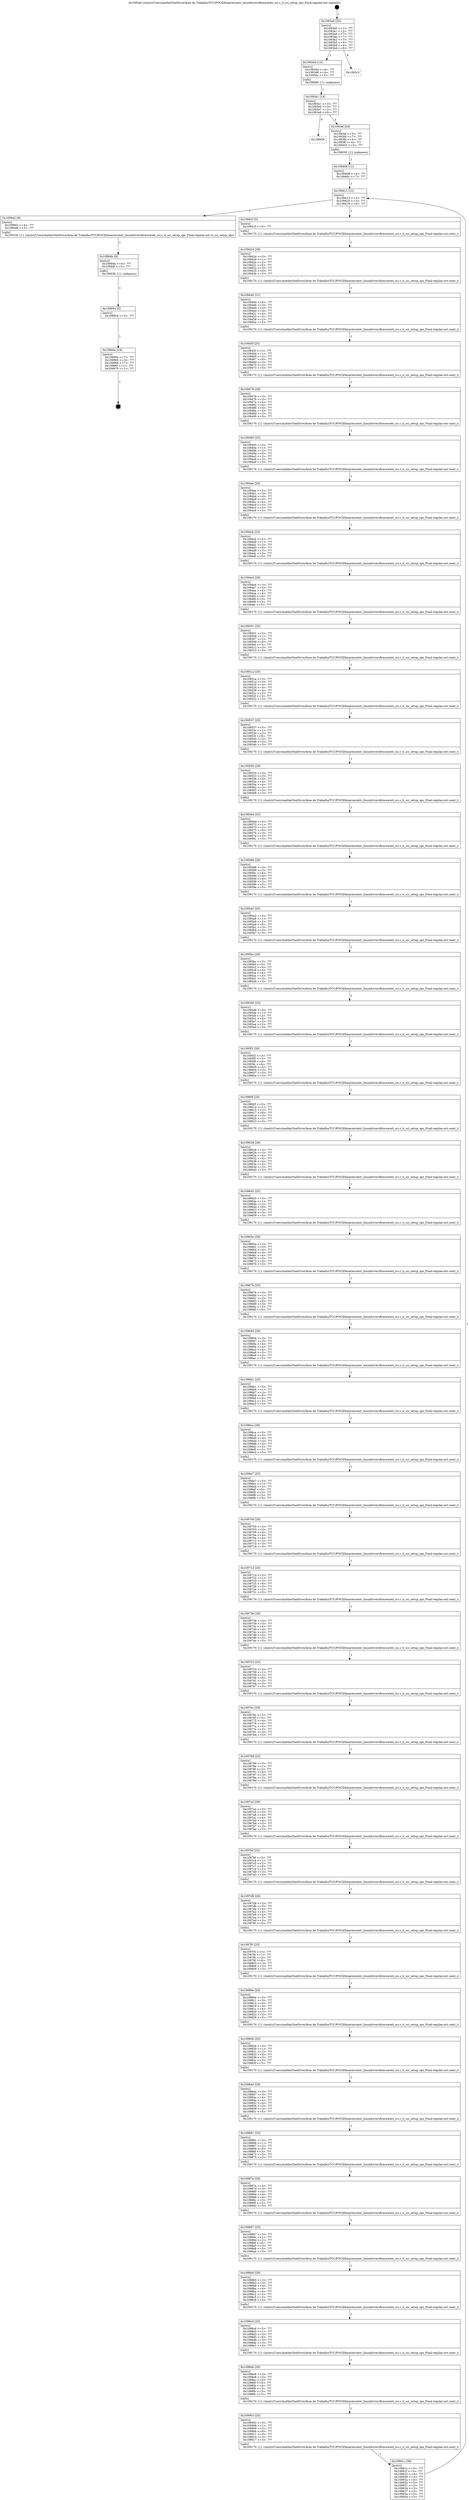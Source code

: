 digraph "0x1093a0" {
  label = "0x1093a0 (/mnt/c/Users/mathe/OneDrive/Área de Trabalho/TCC/POCII/binaries/extr_linuxdriversfirmwareti_sci.c_ti_sci_setup_ops_Final-regular.out::main(0))"
  labelloc = "t"
  node[shape=record]

  Entry [label="",width=0.3,height=0.3,shape=circle,fillcolor=black,style=filled]
  "0x1093a0" [label="{
     0x1093a0 [35]\l
     | [instrs]\l
     &nbsp;&nbsp;0x1093a0 \<+1\>: ???\l
     &nbsp;&nbsp;0x1093a1 \<+3\>: ???\l
     &nbsp;&nbsp;0x1093a4 \<+7\>: ???\l
     &nbsp;&nbsp;0x1093ab \<+7\>: ???\l
     &nbsp;&nbsp;0x1093b2 \<+3\>: ???\l
     &nbsp;&nbsp;0x1093b5 \<+4\>: ???\l
     &nbsp;&nbsp;0x1093b9 \<+4\>: ???\l
     &nbsp;&nbsp;0x1093bd \<+6\>: ???\l
  }"]
  "0x1093d4" [label="{
     0x1093d4 [13]\l
     | [instrs]\l
     &nbsp;&nbsp;0x1093d4 \<+4\>: ???\l
     &nbsp;&nbsp;0x1093d8 \<+4\>: ???\l
     &nbsp;&nbsp;0x1093dc \<+5\>: ???\l
     | [calls]\l
     &nbsp;&nbsp;0x109060 \{1\} (unknown)\l
  }"]
  "0x1093c3" [label="{
     0x1093c3\l
  }", style=dashed]
  "0x1093e1" [label="{
     0x1093e1 [14]\l
     | [instrs]\l
     &nbsp;&nbsp;0x1093e1 \<+3\>: ???\l
     &nbsp;&nbsp;0x1093e4 \<+3\>: ???\l
     &nbsp;&nbsp;0x1093e7 \<+2\>: ???\l
     &nbsp;&nbsp;0x1093e9 \<+6\>: ???\l
  }"]
  "0x109959" [label="{
     0x109959\l
  }", style=dashed]
  "0x1093ef" [label="{
     0x1093ef [25]\l
     | [instrs]\l
     &nbsp;&nbsp;0x1093ef \<+5\>: ???\l
     &nbsp;&nbsp;0x1093f4 \<+7\>: ???\l
     &nbsp;&nbsp;0x1093fb \<+4\>: ???\l
     &nbsp;&nbsp;0x1093ff \<+4\>: ???\l
     &nbsp;&nbsp;0x109403 \<+5\>: ???\l
     | [calls]\l
     &nbsp;&nbsp;0x109050 \{1\} (unknown)\l
  }"]
  Exit [label="",width=0.3,height=0.3,shape=circle,fillcolor=black,style=filled,peripheries=2]
  "0x109413" [label="{
     0x109413 [12]\l
     | [instrs]\l
     &nbsp;&nbsp;0x109413 \<+3\>: ???\l
     &nbsp;&nbsp;0x109416 \<+3\>: ???\l
     &nbsp;&nbsp;0x109419 \<+6\>: ???\l
  }"]
  "0x109942" [label="{
     0x109942 [9]\l
     | [instrs]\l
     &nbsp;&nbsp;0x109942 \<+4\>: ???\l
     &nbsp;&nbsp;0x109946 \<+5\>: ???\l
     | [calls]\l
     &nbsp;&nbsp;0x109230 \{1\} (/mnt/c/Users/mathe/OneDrive/Área de Trabalho/TCC/POCII/binaries/extr_linuxdriversfirmwareti_sci.c_ti_sci_setup_ops_Final-regular.out::ti_sci_setup_ops)\l
  }"]
  "0x10941f" [label="{
     0x10941f [5]\l
     | [instrs]\l
     &nbsp;&nbsp;0x10941f \<+5\>: ???\l
     | [calls]\l
     &nbsp;&nbsp;0x109170 \{1\} (/mnt/c/Users/mathe/OneDrive/Área de Trabalho/TCC/POCII/binaries/extr_linuxdriversfirmwareti_sci.c_ti_sci_setup_ops_Final-regular.out::next_i)\l
  }"]
  "0x109424" [label="{
     0x109424 [28]\l
     | [instrs]\l
     &nbsp;&nbsp;0x109424 \<+5\>: ???\l
     &nbsp;&nbsp;0x109429 \<+1\>: ???\l
     &nbsp;&nbsp;0x10942a \<+2\>: ???\l
     &nbsp;&nbsp;0x10942c \<+6\>: ???\l
     &nbsp;&nbsp;0x109432 \<+3\>: ???\l
     &nbsp;&nbsp;0x109435 \<+6\>: ???\l
     &nbsp;&nbsp;0x10943b \<+5\>: ???\l
     | [calls]\l
     &nbsp;&nbsp;0x109170 \{1\} (/mnt/c/Users/mathe/OneDrive/Área de Trabalho/TCC/POCII/binaries/extr_linuxdriversfirmwareti_sci.c_ti_sci_setup_ops_Final-regular.out::next_i)\l
  }"]
  "0x109440" [label="{
     0x109440 [31]\l
     | [instrs]\l
     &nbsp;&nbsp;0x109440 \<+6\>: ???\l
     &nbsp;&nbsp;0x109446 \<+3\>: ???\l
     &nbsp;&nbsp;0x109449 \<+4\>: ???\l
     &nbsp;&nbsp;0x10944d \<+4\>: ???\l
     &nbsp;&nbsp;0x109451 \<+4\>: ???\l
     &nbsp;&nbsp;0x109455 \<+3\>: ???\l
     &nbsp;&nbsp;0x109458 \<+2\>: ???\l
     &nbsp;&nbsp;0x10945a \<+5\>: ???\l
     | [calls]\l
     &nbsp;&nbsp;0x109170 \{1\} (/mnt/c/Users/mathe/OneDrive/Área de Trabalho/TCC/POCII/binaries/extr_linuxdriversfirmwareti_sci.c_ti_sci_setup_ops_Final-regular.out::next_i)\l
  }"]
  "0x10945f" [label="{
     0x10945f [25]\l
     | [instrs]\l
     &nbsp;&nbsp;0x10945f \<+5\>: ???\l
     &nbsp;&nbsp;0x109464 \<+1\>: ???\l
     &nbsp;&nbsp;0x109465 \<+2\>: ???\l
     &nbsp;&nbsp;0x109467 \<+6\>: ???\l
     &nbsp;&nbsp;0x10946d \<+3\>: ???\l
     &nbsp;&nbsp;0x109470 \<+3\>: ???\l
     &nbsp;&nbsp;0x109473 \<+5\>: ???\l
     | [calls]\l
     &nbsp;&nbsp;0x109170 \{1\} (/mnt/c/Users/mathe/OneDrive/Área de Trabalho/TCC/POCII/binaries/extr_linuxdriversfirmwareti_sci.c_ti_sci_setup_ops_Final-regular.out::next_i)\l
  }"]
  "0x109478" [label="{
     0x109478 [29]\l
     | [instrs]\l
     &nbsp;&nbsp;0x109478 \<+3\>: ???\l
     &nbsp;&nbsp;0x10947b \<+3\>: ???\l
     &nbsp;&nbsp;0x10947e \<+4\>: ???\l
     &nbsp;&nbsp;0x109482 \<+4\>: ???\l
     &nbsp;&nbsp;0x109486 \<+4\>: ???\l
     &nbsp;&nbsp;0x10948a \<+3\>: ???\l
     &nbsp;&nbsp;0x10948d \<+3\>: ???\l
     &nbsp;&nbsp;0x109490 \<+5\>: ???\l
     | [calls]\l
     &nbsp;&nbsp;0x109170 \{1\} (/mnt/c/Users/mathe/OneDrive/Área de Trabalho/TCC/POCII/binaries/extr_linuxdriversfirmwareti_sci.c_ti_sci_setup_ops_Final-regular.out::next_i)\l
  }"]
  "0x109495" [label="{
     0x109495 [25]\l
     | [instrs]\l
     &nbsp;&nbsp;0x109495 \<+5\>: ???\l
     &nbsp;&nbsp;0x10949a \<+1\>: ???\l
     &nbsp;&nbsp;0x10949b \<+2\>: ???\l
     &nbsp;&nbsp;0x10949d \<+6\>: ???\l
     &nbsp;&nbsp;0x1094a3 \<+3\>: ???\l
     &nbsp;&nbsp;0x1094a6 \<+3\>: ???\l
     &nbsp;&nbsp;0x1094a9 \<+5\>: ???\l
     | [calls]\l
     &nbsp;&nbsp;0x109170 \{1\} (/mnt/c/Users/mathe/OneDrive/Área de Trabalho/TCC/POCII/binaries/extr_linuxdriversfirmwareti_sci.c_ti_sci_setup_ops_Final-regular.out::next_i)\l
  }"]
  "0x1094ae" [label="{
     0x1094ae [29]\l
     | [instrs]\l
     &nbsp;&nbsp;0x1094ae \<+3\>: ???\l
     &nbsp;&nbsp;0x1094b1 \<+3\>: ???\l
     &nbsp;&nbsp;0x1094b4 \<+4\>: ???\l
     &nbsp;&nbsp;0x1094b8 \<+4\>: ???\l
     &nbsp;&nbsp;0x1094bc \<+4\>: ???\l
     &nbsp;&nbsp;0x1094c0 \<+3\>: ???\l
     &nbsp;&nbsp;0x1094c3 \<+3\>: ???\l
     &nbsp;&nbsp;0x1094c6 \<+5\>: ???\l
     | [calls]\l
     &nbsp;&nbsp;0x109170 \{1\} (/mnt/c/Users/mathe/OneDrive/Área de Trabalho/TCC/POCII/binaries/extr_linuxdriversfirmwareti_sci.c_ti_sci_setup_ops_Final-regular.out::next_i)\l
  }"]
  "0x1094cb" [label="{
     0x1094cb [25]\l
     | [instrs]\l
     &nbsp;&nbsp;0x1094cb \<+5\>: ???\l
     &nbsp;&nbsp;0x1094d0 \<+1\>: ???\l
     &nbsp;&nbsp;0x1094d1 \<+2\>: ???\l
     &nbsp;&nbsp;0x1094d3 \<+6\>: ???\l
     &nbsp;&nbsp;0x1094d9 \<+3\>: ???\l
     &nbsp;&nbsp;0x1094dc \<+3\>: ???\l
     &nbsp;&nbsp;0x1094df \<+5\>: ???\l
     | [calls]\l
     &nbsp;&nbsp;0x109170 \{1\} (/mnt/c/Users/mathe/OneDrive/Área de Trabalho/TCC/POCII/binaries/extr_linuxdriversfirmwareti_sci.c_ti_sci_setup_ops_Final-regular.out::next_i)\l
  }"]
  "0x1094e4" [label="{
     0x1094e4 [29]\l
     | [instrs]\l
     &nbsp;&nbsp;0x1094e4 \<+3\>: ???\l
     &nbsp;&nbsp;0x1094e7 \<+3\>: ???\l
     &nbsp;&nbsp;0x1094ea \<+4\>: ???\l
     &nbsp;&nbsp;0x1094ee \<+4\>: ???\l
     &nbsp;&nbsp;0x1094f2 \<+4\>: ???\l
     &nbsp;&nbsp;0x1094f6 \<+3\>: ???\l
     &nbsp;&nbsp;0x1094f9 \<+3\>: ???\l
     &nbsp;&nbsp;0x1094fc \<+5\>: ???\l
     | [calls]\l
     &nbsp;&nbsp;0x109170 \{1\} (/mnt/c/Users/mathe/OneDrive/Área de Trabalho/TCC/POCII/binaries/extr_linuxdriversfirmwareti_sci.c_ti_sci_setup_ops_Final-regular.out::next_i)\l
  }"]
  "0x109501" [label="{
     0x109501 [25]\l
     | [instrs]\l
     &nbsp;&nbsp;0x109501 \<+5\>: ???\l
     &nbsp;&nbsp;0x109506 \<+1\>: ???\l
     &nbsp;&nbsp;0x109507 \<+2\>: ???\l
     &nbsp;&nbsp;0x109509 \<+6\>: ???\l
     &nbsp;&nbsp;0x10950f \<+3\>: ???\l
     &nbsp;&nbsp;0x109512 \<+3\>: ???\l
     &nbsp;&nbsp;0x109515 \<+5\>: ???\l
     | [calls]\l
     &nbsp;&nbsp;0x109170 \{1\} (/mnt/c/Users/mathe/OneDrive/Área de Trabalho/TCC/POCII/binaries/extr_linuxdriversfirmwareti_sci.c_ti_sci_setup_ops_Final-regular.out::next_i)\l
  }"]
  "0x10951a" [label="{
     0x10951a [29]\l
     | [instrs]\l
     &nbsp;&nbsp;0x10951a \<+3\>: ???\l
     &nbsp;&nbsp;0x10951d \<+3\>: ???\l
     &nbsp;&nbsp;0x109520 \<+4\>: ???\l
     &nbsp;&nbsp;0x109524 \<+4\>: ???\l
     &nbsp;&nbsp;0x109528 \<+4\>: ???\l
     &nbsp;&nbsp;0x10952c \<+3\>: ???\l
     &nbsp;&nbsp;0x10952f \<+3\>: ???\l
     &nbsp;&nbsp;0x109532 \<+5\>: ???\l
     | [calls]\l
     &nbsp;&nbsp;0x109170 \{1\} (/mnt/c/Users/mathe/OneDrive/Área de Trabalho/TCC/POCII/binaries/extr_linuxdriversfirmwareti_sci.c_ti_sci_setup_ops_Final-regular.out::next_i)\l
  }"]
  "0x109537" [label="{
     0x109537 [25]\l
     | [instrs]\l
     &nbsp;&nbsp;0x109537 \<+5\>: ???\l
     &nbsp;&nbsp;0x10953c \<+1\>: ???\l
     &nbsp;&nbsp;0x10953d \<+2\>: ???\l
     &nbsp;&nbsp;0x10953f \<+6\>: ???\l
     &nbsp;&nbsp;0x109545 \<+3\>: ???\l
     &nbsp;&nbsp;0x109548 \<+3\>: ???\l
     &nbsp;&nbsp;0x10954b \<+5\>: ???\l
     | [calls]\l
     &nbsp;&nbsp;0x109170 \{1\} (/mnt/c/Users/mathe/OneDrive/Área de Trabalho/TCC/POCII/binaries/extr_linuxdriversfirmwareti_sci.c_ti_sci_setup_ops_Final-regular.out::next_i)\l
  }"]
  "0x109550" [label="{
     0x109550 [29]\l
     | [instrs]\l
     &nbsp;&nbsp;0x109550 \<+3\>: ???\l
     &nbsp;&nbsp;0x109553 \<+3\>: ???\l
     &nbsp;&nbsp;0x109556 \<+4\>: ???\l
     &nbsp;&nbsp;0x10955a \<+4\>: ???\l
     &nbsp;&nbsp;0x10955e \<+4\>: ???\l
     &nbsp;&nbsp;0x109562 \<+3\>: ???\l
     &nbsp;&nbsp;0x109565 \<+3\>: ???\l
     &nbsp;&nbsp;0x109568 \<+5\>: ???\l
     | [calls]\l
     &nbsp;&nbsp;0x109170 \{1\} (/mnt/c/Users/mathe/OneDrive/Área de Trabalho/TCC/POCII/binaries/extr_linuxdriversfirmwareti_sci.c_ti_sci_setup_ops_Final-regular.out::next_i)\l
  }"]
  "0x10956d" [label="{
     0x10956d [25]\l
     | [instrs]\l
     &nbsp;&nbsp;0x10956d \<+5\>: ???\l
     &nbsp;&nbsp;0x109572 \<+1\>: ???\l
     &nbsp;&nbsp;0x109573 \<+2\>: ???\l
     &nbsp;&nbsp;0x109575 \<+6\>: ???\l
     &nbsp;&nbsp;0x10957b \<+3\>: ???\l
     &nbsp;&nbsp;0x10957e \<+3\>: ???\l
     &nbsp;&nbsp;0x109581 \<+5\>: ???\l
     | [calls]\l
     &nbsp;&nbsp;0x109170 \{1\} (/mnt/c/Users/mathe/OneDrive/Área de Trabalho/TCC/POCII/binaries/extr_linuxdriversfirmwareti_sci.c_ti_sci_setup_ops_Final-regular.out::next_i)\l
  }"]
  "0x109586" [label="{
     0x109586 [29]\l
     | [instrs]\l
     &nbsp;&nbsp;0x109586 \<+3\>: ???\l
     &nbsp;&nbsp;0x109589 \<+3\>: ???\l
     &nbsp;&nbsp;0x10958c \<+4\>: ???\l
     &nbsp;&nbsp;0x109590 \<+4\>: ???\l
     &nbsp;&nbsp;0x109594 \<+4\>: ???\l
     &nbsp;&nbsp;0x109598 \<+3\>: ???\l
     &nbsp;&nbsp;0x10959b \<+3\>: ???\l
     &nbsp;&nbsp;0x10959e \<+5\>: ???\l
     | [calls]\l
     &nbsp;&nbsp;0x109170 \{1\} (/mnt/c/Users/mathe/OneDrive/Área de Trabalho/TCC/POCII/binaries/extr_linuxdriversfirmwareti_sci.c_ti_sci_setup_ops_Final-regular.out::next_i)\l
  }"]
  "0x1095a3" [label="{
     0x1095a3 [25]\l
     | [instrs]\l
     &nbsp;&nbsp;0x1095a3 \<+5\>: ???\l
     &nbsp;&nbsp;0x1095a8 \<+1\>: ???\l
     &nbsp;&nbsp;0x1095a9 \<+2\>: ???\l
     &nbsp;&nbsp;0x1095ab \<+6\>: ???\l
     &nbsp;&nbsp;0x1095b1 \<+3\>: ???\l
     &nbsp;&nbsp;0x1095b4 \<+3\>: ???\l
     &nbsp;&nbsp;0x1095b7 \<+5\>: ???\l
     | [calls]\l
     &nbsp;&nbsp;0x109170 \{1\} (/mnt/c/Users/mathe/OneDrive/Área de Trabalho/TCC/POCII/binaries/extr_linuxdriversfirmwareti_sci.c_ti_sci_setup_ops_Final-regular.out::next_i)\l
  }"]
  "0x1095bc" [label="{
     0x1095bc [29]\l
     | [instrs]\l
     &nbsp;&nbsp;0x1095bc \<+3\>: ???\l
     &nbsp;&nbsp;0x1095bf \<+3\>: ???\l
     &nbsp;&nbsp;0x1095c2 \<+4\>: ???\l
     &nbsp;&nbsp;0x1095c6 \<+4\>: ???\l
     &nbsp;&nbsp;0x1095ca \<+4\>: ???\l
     &nbsp;&nbsp;0x1095ce \<+3\>: ???\l
     &nbsp;&nbsp;0x1095d1 \<+3\>: ???\l
     &nbsp;&nbsp;0x1095d4 \<+5\>: ???\l
     | [calls]\l
     &nbsp;&nbsp;0x109170 \{1\} (/mnt/c/Users/mathe/OneDrive/Área de Trabalho/TCC/POCII/binaries/extr_linuxdriversfirmwareti_sci.c_ti_sci_setup_ops_Final-regular.out::next_i)\l
  }"]
  "0x1095d9" [label="{
     0x1095d9 [25]\l
     | [instrs]\l
     &nbsp;&nbsp;0x1095d9 \<+5\>: ???\l
     &nbsp;&nbsp;0x1095de \<+1\>: ???\l
     &nbsp;&nbsp;0x1095df \<+2\>: ???\l
     &nbsp;&nbsp;0x1095e1 \<+6\>: ???\l
     &nbsp;&nbsp;0x1095e7 \<+3\>: ???\l
     &nbsp;&nbsp;0x1095ea \<+3\>: ???\l
     &nbsp;&nbsp;0x1095ed \<+5\>: ???\l
     | [calls]\l
     &nbsp;&nbsp;0x109170 \{1\} (/mnt/c/Users/mathe/OneDrive/Área de Trabalho/TCC/POCII/binaries/extr_linuxdriversfirmwareti_sci.c_ti_sci_setup_ops_Final-regular.out::next_i)\l
  }"]
  "0x1095f2" [label="{
     0x1095f2 [29]\l
     | [instrs]\l
     &nbsp;&nbsp;0x1095f2 \<+3\>: ???\l
     &nbsp;&nbsp;0x1095f5 \<+3\>: ???\l
     &nbsp;&nbsp;0x1095f8 \<+4\>: ???\l
     &nbsp;&nbsp;0x1095fc \<+4\>: ???\l
     &nbsp;&nbsp;0x109600 \<+4\>: ???\l
     &nbsp;&nbsp;0x109604 \<+3\>: ???\l
     &nbsp;&nbsp;0x109607 \<+3\>: ???\l
     &nbsp;&nbsp;0x10960a \<+5\>: ???\l
     | [calls]\l
     &nbsp;&nbsp;0x109170 \{1\} (/mnt/c/Users/mathe/OneDrive/Área de Trabalho/TCC/POCII/binaries/extr_linuxdriversfirmwareti_sci.c_ti_sci_setup_ops_Final-regular.out::next_i)\l
  }"]
  "0x10960f" [label="{
     0x10960f [25]\l
     | [instrs]\l
     &nbsp;&nbsp;0x10960f \<+5\>: ???\l
     &nbsp;&nbsp;0x109614 \<+1\>: ???\l
     &nbsp;&nbsp;0x109615 \<+2\>: ???\l
     &nbsp;&nbsp;0x109617 \<+6\>: ???\l
     &nbsp;&nbsp;0x10961d \<+3\>: ???\l
     &nbsp;&nbsp;0x109620 \<+3\>: ???\l
     &nbsp;&nbsp;0x109623 \<+5\>: ???\l
     | [calls]\l
     &nbsp;&nbsp;0x109170 \{1\} (/mnt/c/Users/mathe/OneDrive/Área de Trabalho/TCC/POCII/binaries/extr_linuxdriversfirmwareti_sci.c_ti_sci_setup_ops_Final-regular.out::next_i)\l
  }"]
  "0x109628" [label="{
     0x109628 [29]\l
     | [instrs]\l
     &nbsp;&nbsp;0x109628 \<+3\>: ???\l
     &nbsp;&nbsp;0x10962b \<+3\>: ???\l
     &nbsp;&nbsp;0x10962e \<+4\>: ???\l
     &nbsp;&nbsp;0x109632 \<+4\>: ???\l
     &nbsp;&nbsp;0x109636 \<+4\>: ???\l
     &nbsp;&nbsp;0x10963a \<+3\>: ???\l
     &nbsp;&nbsp;0x10963d \<+3\>: ???\l
     &nbsp;&nbsp;0x109640 \<+5\>: ???\l
     | [calls]\l
     &nbsp;&nbsp;0x109170 \{1\} (/mnt/c/Users/mathe/OneDrive/Área de Trabalho/TCC/POCII/binaries/extr_linuxdriversfirmwareti_sci.c_ti_sci_setup_ops_Final-regular.out::next_i)\l
  }"]
  "0x109645" [label="{
     0x109645 [25]\l
     | [instrs]\l
     &nbsp;&nbsp;0x109645 \<+5\>: ???\l
     &nbsp;&nbsp;0x10964a \<+1\>: ???\l
     &nbsp;&nbsp;0x10964b \<+2\>: ???\l
     &nbsp;&nbsp;0x10964d \<+6\>: ???\l
     &nbsp;&nbsp;0x109653 \<+3\>: ???\l
     &nbsp;&nbsp;0x109656 \<+3\>: ???\l
     &nbsp;&nbsp;0x109659 \<+5\>: ???\l
     | [calls]\l
     &nbsp;&nbsp;0x109170 \{1\} (/mnt/c/Users/mathe/OneDrive/Área de Trabalho/TCC/POCII/binaries/extr_linuxdriversfirmwareti_sci.c_ti_sci_setup_ops_Final-regular.out::next_i)\l
  }"]
  "0x10965e" [label="{
     0x10965e [29]\l
     | [instrs]\l
     &nbsp;&nbsp;0x10965e \<+3\>: ???\l
     &nbsp;&nbsp;0x109661 \<+3\>: ???\l
     &nbsp;&nbsp;0x109664 \<+4\>: ???\l
     &nbsp;&nbsp;0x109668 \<+4\>: ???\l
     &nbsp;&nbsp;0x10966c \<+4\>: ???\l
     &nbsp;&nbsp;0x109670 \<+3\>: ???\l
     &nbsp;&nbsp;0x109673 \<+3\>: ???\l
     &nbsp;&nbsp;0x109676 \<+5\>: ???\l
     | [calls]\l
     &nbsp;&nbsp;0x109170 \{1\} (/mnt/c/Users/mathe/OneDrive/Área de Trabalho/TCC/POCII/binaries/extr_linuxdriversfirmwareti_sci.c_ti_sci_setup_ops_Final-regular.out::next_i)\l
  }"]
  "0x10967b" [label="{
     0x10967b [25]\l
     | [instrs]\l
     &nbsp;&nbsp;0x10967b \<+5\>: ???\l
     &nbsp;&nbsp;0x109680 \<+1\>: ???\l
     &nbsp;&nbsp;0x109681 \<+2\>: ???\l
     &nbsp;&nbsp;0x109683 \<+6\>: ???\l
     &nbsp;&nbsp;0x109689 \<+3\>: ???\l
     &nbsp;&nbsp;0x10968c \<+3\>: ???\l
     &nbsp;&nbsp;0x10968f \<+5\>: ???\l
     | [calls]\l
     &nbsp;&nbsp;0x109170 \{1\} (/mnt/c/Users/mathe/OneDrive/Área de Trabalho/TCC/POCII/binaries/extr_linuxdriversfirmwareti_sci.c_ti_sci_setup_ops_Final-regular.out::next_i)\l
  }"]
  "0x109694" [label="{
     0x109694 [29]\l
     | [instrs]\l
     &nbsp;&nbsp;0x109694 \<+3\>: ???\l
     &nbsp;&nbsp;0x109697 \<+3\>: ???\l
     &nbsp;&nbsp;0x10969a \<+4\>: ???\l
     &nbsp;&nbsp;0x10969e \<+4\>: ???\l
     &nbsp;&nbsp;0x1096a2 \<+4\>: ???\l
     &nbsp;&nbsp;0x1096a6 \<+3\>: ???\l
     &nbsp;&nbsp;0x1096a9 \<+3\>: ???\l
     &nbsp;&nbsp;0x1096ac \<+5\>: ???\l
     | [calls]\l
     &nbsp;&nbsp;0x109170 \{1\} (/mnt/c/Users/mathe/OneDrive/Área de Trabalho/TCC/POCII/binaries/extr_linuxdriversfirmwareti_sci.c_ti_sci_setup_ops_Final-regular.out::next_i)\l
  }"]
  "0x1096b1" [label="{
     0x1096b1 [25]\l
     | [instrs]\l
     &nbsp;&nbsp;0x1096b1 \<+5\>: ???\l
     &nbsp;&nbsp;0x1096b6 \<+1\>: ???\l
     &nbsp;&nbsp;0x1096b7 \<+2\>: ???\l
     &nbsp;&nbsp;0x1096b9 \<+6\>: ???\l
     &nbsp;&nbsp;0x1096bf \<+3\>: ???\l
     &nbsp;&nbsp;0x1096c2 \<+3\>: ???\l
     &nbsp;&nbsp;0x1096c5 \<+5\>: ???\l
     | [calls]\l
     &nbsp;&nbsp;0x109170 \{1\} (/mnt/c/Users/mathe/OneDrive/Área de Trabalho/TCC/POCII/binaries/extr_linuxdriversfirmwareti_sci.c_ti_sci_setup_ops_Final-regular.out::next_i)\l
  }"]
  "0x1096ca" [label="{
     0x1096ca [29]\l
     | [instrs]\l
     &nbsp;&nbsp;0x1096ca \<+3\>: ???\l
     &nbsp;&nbsp;0x1096cd \<+3\>: ???\l
     &nbsp;&nbsp;0x1096d0 \<+4\>: ???\l
     &nbsp;&nbsp;0x1096d4 \<+4\>: ???\l
     &nbsp;&nbsp;0x1096d8 \<+4\>: ???\l
     &nbsp;&nbsp;0x1096dc \<+3\>: ???\l
     &nbsp;&nbsp;0x1096df \<+3\>: ???\l
     &nbsp;&nbsp;0x1096e2 \<+5\>: ???\l
     | [calls]\l
     &nbsp;&nbsp;0x109170 \{1\} (/mnt/c/Users/mathe/OneDrive/Área de Trabalho/TCC/POCII/binaries/extr_linuxdriversfirmwareti_sci.c_ti_sci_setup_ops_Final-regular.out::next_i)\l
  }"]
  "0x1096e7" [label="{
     0x1096e7 [25]\l
     | [instrs]\l
     &nbsp;&nbsp;0x1096e7 \<+5\>: ???\l
     &nbsp;&nbsp;0x1096ec \<+1\>: ???\l
     &nbsp;&nbsp;0x1096ed \<+2\>: ???\l
     &nbsp;&nbsp;0x1096ef \<+6\>: ???\l
     &nbsp;&nbsp;0x1096f5 \<+3\>: ???\l
     &nbsp;&nbsp;0x1096f8 \<+3\>: ???\l
     &nbsp;&nbsp;0x1096fb \<+5\>: ???\l
     | [calls]\l
     &nbsp;&nbsp;0x109170 \{1\} (/mnt/c/Users/mathe/OneDrive/Área de Trabalho/TCC/POCII/binaries/extr_linuxdriversfirmwareti_sci.c_ti_sci_setup_ops_Final-regular.out::next_i)\l
  }"]
  "0x109700" [label="{
     0x109700 [29]\l
     | [instrs]\l
     &nbsp;&nbsp;0x109700 \<+3\>: ???\l
     &nbsp;&nbsp;0x109703 \<+3\>: ???\l
     &nbsp;&nbsp;0x109706 \<+4\>: ???\l
     &nbsp;&nbsp;0x10970a \<+4\>: ???\l
     &nbsp;&nbsp;0x10970e \<+4\>: ???\l
     &nbsp;&nbsp;0x109712 \<+3\>: ???\l
     &nbsp;&nbsp;0x109715 \<+3\>: ???\l
     &nbsp;&nbsp;0x109718 \<+5\>: ???\l
     | [calls]\l
     &nbsp;&nbsp;0x109170 \{1\} (/mnt/c/Users/mathe/OneDrive/Área de Trabalho/TCC/POCII/binaries/extr_linuxdriversfirmwareti_sci.c_ti_sci_setup_ops_Final-regular.out::next_i)\l
  }"]
  "0x10971d" [label="{
     0x10971d [25]\l
     | [instrs]\l
     &nbsp;&nbsp;0x10971d \<+5\>: ???\l
     &nbsp;&nbsp;0x109722 \<+1\>: ???\l
     &nbsp;&nbsp;0x109723 \<+2\>: ???\l
     &nbsp;&nbsp;0x109725 \<+6\>: ???\l
     &nbsp;&nbsp;0x10972b \<+3\>: ???\l
     &nbsp;&nbsp;0x10972e \<+3\>: ???\l
     &nbsp;&nbsp;0x109731 \<+5\>: ???\l
     | [calls]\l
     &nbsp;&nbsp;0x109170 \{1\} (/mnt/c/Users/mathe/OneDrive/Área de Trabalho/TCC/POCII/binaries/extr_linuxdriversfirmwareti_sci.c_ti_sci_setup_ops_Final-regular.out::next_i)\l
  }"]
  "0x109736" [label="{
     0x109736 [29]\l
     | [instrs]\l
     &nbsp;&nbsp;0x109736 \<+3\>: ???\l
     &nbsp;&nbsp;0x109739 \<+3\>: ???\l
     &nbsp;&nbsp;0x10973c \<+4\>: ???\l
     &nbsp;&nbsp;0x109740 \<+4\>: ???\l
     &nbsp;&nbsp;0x109744 \<+4\>: ???\l
     &nbsp;&nbsp;0x109748 \<+3\>: ???\l
     &nbsp;&nbsp;0x10974b \<+3\>: ???\l
     &nbsp;&nbsp;0x10974e \<+5\>: ???\l
     | [calls]\l
     &nbsp;&nbsp;0x109170 \{1\} (/mnt/c/Users/mathe/OneDrive/Área de Trabalho/TCC/POCII/binaries/extr_linuxdriversfirmwareti_sci.c_ti_sci_setup_ops_Final-regular.out::next_i)\l
  }"]
  "0x109753" [label="{
     0x109753 [25]\l
     | [instrs]\l
     &nbsp;&nbsp;0x109753 \<+5\>: ???\l
     &nbsp;&nbsp;0x109758 \<+1\>: ???\l
     &nbsp;&nbsp;0x109759 \<+2\>: ???\l
     &nbsp;&nbsp;0x10975b \<+6\>: ???\l
     &nbsp;&nbsp;0x109761 \<+3\>: ???\l
     &nbsp;&nbsp;0x109764 \<+3\>: ???\l
     &nbsp;&nbsp;0x109767 \<+5\>: ???\l
     | [calls]\l
     &nbsp;&nbsp;0x109170 \{1\} (/mnt/c/Users/mathe/OneDrive/Área de Trabalho/TCC/POCII/binaries/extr_linuxdriversfirmwareti_sci.c_ti_sci_setup_ops_Final-regular.out::next_i)\l
  }"]
  "0x10976c" [label="{
     0x10976c [29]\l
     | [instrs]\l
     &nbsp;&nbsp;0x10976c \<+3\>: ???\l
     &nbsp;&nbsp;0x10976f \<+3\>: ???\l
     &nbsp;&nbsp;0x109772 \<+4\>: ???\l
     &nbsp;&nbsp;0x109776 \<+4\>: ???\l
     &nbsp;&nbsp;0x10977a \<+4\>: ???\l
     &nbsp;&nbsp;0x10977e \<+3\>: ???\l
     &nbsp;&nbsp;0x109781 \<+3\>: ???\l
     &nbsp;&nbsp;0x109784 \<+5\>: ???\l
     | [calls]\l
     &nbsp;&nbsp;0x109170 \{1\} (/mnt/c/Users/mathe/OneDrive/Área de Trabalho/TCC/POCII/binaries/extr_linuxdriversfirmwareti_sci.c_ti_sci_setup_ops_Final-regular.out::next_i)\l
  }"]
  "0x109789" [label="{
     0x109789 [25]\l
     | [instrs]\l
     &nbsp;&nbsp;0x109789 \<+5\>: ???\l
     &nbsp;&nbsp;0x10978e \<+1\>: ???\l
     &nbsp;&nbsp;0x10978f \<+2\>: ???\l
     &nbsp;&nbsp;0x109791 \<+6\>: ???\l
     &nbsp;&nbsp;0x109797 \<+3\>: ???\l
     &nbsp;&nbsp;0x10979a \<+3\>: ???\l
     &nbsp;&nbsp;0x10979d \<+5\>: ???\l
     | [calls]\l
     &nbsp;&nbsp;0x109170 \{1\} (/mnt/c/Users/mathe/OneDrive/Área de Trabalho/TCC/POCII/binaries/extr_linuxdriversfirmwareti_sci.c_ti_sci_setup_ops_Final-regular.out::next_i)\l
  }"]
  "0x1097a2" [label="{
     0x1097a2 [29]\l
     | [instrs]\l
     &nbsp;&nbsp;0x1097a2 \<+3\>: ???\l
     &nbsp;&nbsp;0x1097a5 \<+3\>: ???\l
     &nbsp;&nbsp;0x1097a8 \<+4\>: ???\l
     &nbsp;&nbsp;0x1097ac \<+4\>: ???\l
     &nbsp;&nbsp;0x1097b0 \<+4\>: ???\l
     &nbsp;&nbsp;0x1097b4 \<+3\>: ???\l
     &nbsp;&nbsp;0x1097b7 \<+3\>: ???\l
     &nbsp;&nbsp;0x1097ba \<+5\>: ???\l
     | [calls]\l
     &nbsp;&nbsp;0x109170 \{1\} (/mnt/c/Users/mathe/OneDrive/Área de Trabalho/TCC/POCII/binaries/extr_linuxdriversfirmwareti_sci.c_ti_sci_setup_ops_Final-regular.out::next_i)\l
  }"]
  "0x1097bf" [label="{
     0x1097bf [25]\l
     | [instrs]\l
     &nbsp;&nbsp;0x1097bf \<+5\>: ???\l
     &nbsp;&nbsp;0x1097c4 \<+1\>: ???\l
     &nbsp;&nbsp;0x1097c5 \<+2\>: ???\l
     &nbsp;&nbsp;0x1097c7 \<+6\>: ???\l
     &nbsp;&nbsp;0x1097cd \<+3\>: ???\l
     &nbsp;&nbsp;0x1097d0 \<+3\>: ???\l
     &nbsp;&nbsp;0x1097d3 \<+5\>: ???\l
     | [calls]\l
     &nbsp;&nbsp;0x109170 \{1\} (/mnt/c/Users/mathe/OneDrive/Área de Trabalho/TCC/POCII/binaries/extr_linuxdriversfirmwareti_sci.c_ti_sci_setup_ops_Final-regular.out::next_i)\l
  }"]
  "0x1097d8" [label="{
     0x1097d8 [29]\l
     | [instrs]\l
     &nbsp;&nbsp;0x1097d8 \<+3\>: ???\l
     &nbsp;&nbsp;0x1097db \<+3\>: ???\l
     &nbsp;&nbsp;0x1097de \<+4\>: ???\l
     &nbsp;&nbsp;0x1097e2 \<+4\>: ???\l
     &nbsp;&nbsp;0x1097e6 \<+4\>: ???\l
     &nbsp;&nbsp;0x1097ea \<+3\>: ???\l
     &nbsp;&nbsp;0x1097ed \<+3\>: ???\l
     &nbsp;&nbsp;0x1097f0 \<+5\>: ???\l
     | [calls]\l
     &nbsp;&nbsp;0x109170 \{1\} (/mnt/c/Users/mathe/OneDrive/Área de Trabalho/TCC/POCII/binaries/extr_linuxdriversfirmwareti_sci.c_ti_sci_setup_ops_Final-regular.out::next_i)\l
  }"]
  "0x1097f5" [label="{
     0x1097f5 [25]\l
     | [instrs]\l
     &nbsp;&nbsp;0x1097f5 \<+5\>: ???\l
     &nbsp;&nbsp;0x1097fa \<+1\>: ???\l
     &nbsp;&nbsp;0x1097fb \<+2\>: ???\l
     &nbsp;&nbsp;0x1097fd \<+6\>: ???\l
     &nbsp;&nbsp;0x109803 \<+3\>: ???\l
     &nbsp;&nbsp;0x109806 \<+3\>: ???\l
     &nbsp;&nbsp;0x109809 \<+5\>: ???\l
     | [calls]\l
     &nbsp;&nbsp;0x109170 \{1\} (/mnt/c/Users/mathe/OneDrive/Área de Trabalho/TCC/POCII/binaries/extr_linuxdriversfirmwareti_sci.c_ti_sci_setup_ops_Final-regular.out::next_i)\l
  }"]
  "0x10980e" [label="{
     0x10980e [29]\l
     | [instrs]\l
     &nbsp;&nbsp;0x10980e \<+3\>: ???\l
     &nbsp;&nbsp;0x109811 \<+3\>: ???\l
     &nbsp;&nbsp;0x109814 \<+4\>: ???\l
     &nbsp;&nbsp;0x109818 \<+4\>: ???\l
     &nbsp;&nbsp;0x10981c \<+4\>: ???\l
     &nbsp;&nbsp;0x109820 \<+3\>: ???\l
     &nbsp;&nbsp;0x109823 \<+3\>: ???\l
     &nbsp;&nbsp;0x109826 \<+5\>: ???\l
     | [calls]\l
     &nbsp;&nbsp;0x109170 \{1\} (/mnt/c/Users/mathe/OneDrive/Área de Trabalho/TCC/POCII/binaries/extr_linuxdriversfirmwareti_sci.c_ti_sci_setup_ops_Final-regular.out::next_i)\l
  }"]
  "0x10982b" [label="{
     0x10982b [25]\l
     | [instrs]\l
     &nbsp;&nbsp;0x10982b \<+5\>: ???\l
     &nbsp;&nbsp;0x109830 \<+1\>: ???\l
     &nbsp;&nbsp;0x109831 \<+2\>: ???\l
     &nbsp;&nbsp;0x109833 \<+6\>: ???\l
     &nbsp;&nbsp;0x109839 \<+3\>: ???\l
     &nbsp;&nbsp;0x10983c \<+3\>: ???\l
     &nbsp;&nbsp;0x10983f \<+5\>: ???\l
     | [calls]\l
     &nbsp;&nbsp;0x109170 \{1\} (/mnt/c/Users/mathe/OneDrive/Área de Trabalho/TCC/POCII/binaries/extr_linuxdriversfirmwareti_sci.c_ti_sci_setup_ops_Final-regular.out::next_i)\l
  }"]
  "0x109844" [label="{
     0x109844 [29]\l
     | [instrs]\l
     &nbsp;&nbsp;0x109844 \<+3\>: ???\l
     &nbsp;&nbsp;0x109847 \<+3\>: ???\l
     &nbsp;&nbsp;0x10984a \<+4\>: ???\l
     &nbsp;&nbsp;0x10984e \<+4\>: ???\l
     &nbsp;&nbsp;0x109852 \<+4\>: ???\l
     &nbsp;&nbsp;0x109856 \<+3\>: ???\l
     &nbsp;&nbsp;0x109859 \<+3\>: ???\l
     &nbsp;&nbsp;0x10985c \<+5\>: ???\l
     | [calls]\l
     &nbsp;&nbsp;0x109170 \{1\} (/mnt/c/Users/mathe/OneDrive/Área de Trabalho/TCC/POCII/binaries/extr_linuxdriversfirmwareti_sci.c_ti_sci_setup_ops_Final-regular.out::next_i)\l
  }"]
  "0x109861" [label="{
     0x109861 [25]\l
     | [instrs]\l
     &nbsp;&nbsp;0x109861 \<+5\>: ???\l
     &nbsp;&nbsp;0x109866 \<+1\>: ???\l
     &nbsp;&nbsp;0x109867 \<+2\>: ???\l
     &nbsp;&nbsp;0x109869 \<+6\>: ???\l
     &nbsp;&nbsp;0x10986f \<+3\>: ???\l
     &nbsp;&nbsp;0x109872 \<+3\>: ???\l
     &nbsp;&nbsp;0x109875 \<+5\>: ???\l
     | [calls]\l
     &nbsp;&nbsp;0x109170 \{1\} (/mnt/c/Users/mathe/OneDrive/Área de Trabalho/TCC/POCII/binaries/extr_linuxdriversfirmwareti_sci.c_ti_sci_setup_ops_Final-regular.out::next_i)\l
  }"]
  "0x10987a" [label="{
     0x10987a [29]\l
     | [instrs]\l
     &nbsp;&nbsp;0x10987a \<+3\>: ???\l
     &nbsp;&nbsp;0x10987d \<+3\>: ???\l
     &nbsp;&nbsp;0x109880 \<+4\>: ???\l
     &nbsp;&nbsp;0x109884 \<+4\>: ???\l
     &nbsp;&nbsp;0x109888 \<+4\>: ???\l
     &nbsp;&nbsp;0x10988c \<+3\>: ???\l
     &nbsp;&nbsp;0x10988f \<+3\>: ???\l
     &nbsp;&nbsp;0x109892 \<+5\>: ???\l
     | [calls]\l
     &nbsp;&nbsp;0x109170 \{1\} (/mnt/c/Users/mathe/OneDrive/Área de Trabalho/TCC/POCII/binaries/extr_linuxdriversfirmwareti_sci.c_ti_sci_setup_ops_Final-regular.out::next_i)\l
  }"]
  "0x109897" [label="{
     0x109897 [25]\l
     | [instrs]\l
     &nbsp;&nbsp;0x109897 \<+5\>: ???\l
     &nbsp;&nbsp;0x10989c \<+1\>: ???\l
     &nbsp;&nbsp;0x10989d \<+2\>: ???\l
     &nbsp;&nbsp;0x10989f \<+6\>: ???\l
     &nbsp;&nbsp;0x1098a5 \<+3\>: ???\l
     &nbsp;&nbsp;0x1098a8 \<+3\>: ???\l
     &nbsp;&nbsp;0x1098ab \<+5\>: ???\l
     | [calls]\l
     &nbsp;&nbsp;0x109170 \{1\} (/mnt/c/Users/mathe/OneDrive/Área de Trabalho/TCC/POCII/binaries/extr_linuxdriversfirmwareti_sci.c_ti_sci_setup_ops_Final-regular.out::next_i)\l
  }"]
  "0x1098b0" [label="{
     0x1098b0 [29]\l
     | [instrs]\l
     &nbsp;&nbsp;0x1098b0 \<+3\>: ???\l
     &nbsp;&nbsp;0x1098b3 \<+3\>: ???\l
     &nbsp;&nbsp;0x1098b6 \<+4\>: ???\l
     &nbsp;&nbsp;0x1098ba \<+4\>: ???\l
     &nbsp;&nbsp;0x1098be \<+4\>: ???\l
     &nbsp;&nbsp;0x1098c2 \<+3\>: ???\l
     &nbsp;&nbsp;0x1098c5 \<+3\>: ???\l
     &nbsp;&nbsp;0x1098c8 \<+5\>: ???\l
     | [calls]\l
     &nbsp;&nbsp;0x109170 \{1\} (/mnt/c/Users/mathe/OneDrive/Área de Trabalho/TCC/POCII/binaries/extr_linuxdriversfirmwareti_sci.c_ti_sci_setup_ops_Final-regular.out::next_i)\l
  }"]
  "0x1098cd" [label="{
     0x1098cd [25]\l
     | [instrs]\l
     &nbsp;&nbsp;0x1098cd \<+5\>: ???\l
     &nbsp;&nbsp;0x1098d2 \<+1\>: ???\l
     &nbsp;&nbsp;0x1098d3 \<+2\>: ???\l
     &nbsp;&nbsp;0x1098d5 \<+6\>: ???\l
     &nbsp;&nbsp;0x1098db \<+3\>: ???\l
     &nbsp;&nbsp;0x1098de \<+3\>: ???\l
     &nbsp;&nbsp;0x1098e1 \<+5\>: ???\l
     | [calls]\l
     &nbsp;&nbsp;0x109170 \{1\} (/mnt/c/Users/mathe/OneDrive/Área de Trabalho/TCC/POCII/binaries/extr_linuxdriversfirmwareti_sci.c_ti_sci_setup_ops_Final-regular.out::next_i)\l
  }"]
  "0x1098e6" [label="{
     0x1098e6 [29]\l
     | [instrs]\l
     &nbsp;&nbsp;0x1098e6 \<+3\>: ???\l
     &nbsp;&nbsp;0x1098e9 \<+3\>: ???\l
     &nbsp;&nbsp;0x1098ec \<+4\>: ???\l
     &nbsp;&nbsp;0x1098f0 \<+4\>: ???\l
     &nbsp;&nbsp;0x1098f4 \<+4\>: ???\l
     &nbsp;&nbsp;0x1098f8 \<+3\>: ???\l
     &nbsp;&nbsp;0x1098fb \<+3\>: ???\l
     &nbsp;&nbsp;0x1098fe \<+5\>: ???\l
     | [calls]\l
     &nbsp;&nbsp;0x109170 \{1\} (/mnt/c/Users/mathe/OneDrive/Área de Trabalho/TCC/POCII/binaries/extr_linuxdriversfirmwareti_sci.c_ti_sci_setup_ops_Final-regular.out::next_i)\l
  }"]
  "0x109903" [label="{
     0x109903 [25]\l
     | [instrs]\l
     &nbsp;&nbsp;0x109903 \<+5\>: ???\l
     &nbsp;&nbsp;0x109908 \<+1\>: ???\l
     &nbsp;&nbsp;0x109909 \<+2\>: ???\l
     &nbsp;&nbsp;0x10990b \<+6\>: ???\l
     &nbsp;&nbsp;0x109911 \<+3\>: ???\l
     &nbsp;&nbsp;0x109914 \<+3\>: ???\l
     &nbsp;&nbsp;0x109917 \<+5\>: ???\l
     | [calls]\l
     &nbsp;&nbsp;0x109170 \{1\} (/mnt/c/Users/mathe/OneDrive/Área de Trabalho/TCC/POCII/binaries/extr_linuxdriversfirmwareti_sci.c_ti_sci_setup_ops_Final-regular.out::next_i)\l
  }"]
  "0x10991c" [label="{
     0x10991c [38]\l
     | [instrs]\l
     &nbsp;&nbsp;0x10991c \<+3\>: ???\l
     &nbsp;&nbsp;0x10991f \<+3\>: ???\l
     &nbsp;&nbsp;0x109922 \<+4\>: ???\l
     &nbsp;&nbsp;0x109926 \<+4\>: ???\l
     &nbsp;&nbsp;0x10992a \<+4\>: ???\l
     &nbsp;&nbsp;0x10992e \<+3\>: ???\l
     &nbsp;&nbsp;0x109931 \<+3\>: ???\l
     &nbsp;&nbsp;0x109934 \<+3\>: ???\l
     &nbsp;&nbsp;0x109937 \<+3\>: ???\l
     &nbsp;&nbsp;0x10993a \<+3\>: ???\l
     &nbsp;&nbsp;0x10993d \<+5\>: ???\l
  }"]
  "0x109408" [label="{
     0x109408 [11]\l
     | [instrs]\l
     &nbsp;&nbsp;0x109408 \<+4\>: ???\l
     &nbsp;&nbsp;0x10940c \<+7\>: ???\l
  }"]
  "0x10994b" [label="{
     0x10994b [9]\l
     | [instrs]\l
     &nbsp;&nbsp;0x10994b \<+4\>: ???\l
     &nbsp;&nbsp;0x10994f \<+5\>: ???\l
     | [calls]\l
     &nbsp;&nbsp;0x109030 \{1\} (unknown)\l
  }"]
  "0x109954" [label="{
     0x109954 [5]\l
     | [instrs]\l
     &nbsp;&nbsp;0x109954 \<+5\>: ???\l
  }"]
  "0x10995e" [label="{
     0x10995e [19]\l
     | [instrs]\l
     &nbsp;&nbsp;0x10995e \<+7\>: ???\l
     &nbsp;&nbsp;0x109965 \<+3\>: ???\l
     &nbsp;&nbsp;0x109968 \<+7\>: ???\l
     &nbsp;&nbsp;0x10996f \<+1\>: ???\l
     &nbsp;&nbsp;0x109970 \<+1\>: ???\l
  }"]
  Entry -> "0x1093a0" [label=" 1"]
  "0x1093a0" -> "0x1093d4" [label=" 1"]
  "0x1093a0" -> "0x1093c3" [label=" 0"]
  "0x1093d4" -> "0x1093e1" [label=" 1"]
  "0x1093e1" -> "0x109959" [label=" 0"]
  "0x1093e1" -> "0x1093ef" [label=" 1"]
  "0x10995e" -> Exit [label=" 1"]
  "0x1093ef" -> "0x109408" [label=" 1"]
  "0x109413" -> "0x109942" [label=" 1"]
  "0x109413" -> "0x10941f" [label=" 1"]
  "0x10941f" -> "0x109424" [label=" 1"]
  "0x109424" -> "0x109440" [label=" 1"]
  "0x109440" -> "0x10945f" [label=" 1"]
  "0x10945f" -> "0x109478" [label=" 1"]
  "0x109478" -> "0x109495" [label=" 1"]
  "0x109495" -> "0x1094ae" [label=" 1"]
  "0x1094ae" -> "0x1094cb" [label=" 1"]
  "0x1094cb" -> "0x1094e4" [label=" 1"]
  "0x1094e4" -> "0x109501" [label=" 1"]
  "0x109501" -> "0x10951a" [label=" 1"]
  "0x10951a" -> "0x109537" [label=" 1"]
  "0x109537" -> "0x109550" [label=" 1"]
  "0x109550" -> "0x10956d" [label=" 1"]
  "0x10956d" -> "0x109586" [label=" 1"]
  "0x109586" -> "0x1095a3" [label=" 1"]
  "0x1095a3" -> "0x1095bc" [label=" 1"]
  "0x1095bc" -> "0x1095d9" [label=" 1"]
  "0x1095d9" -> "0x1095f2" [label=" 1"]
  "0x1095f2" -> "0x10960f" [label=" 1"]
  "0x10960f" -> "0x109628" [label=" 1"]
  "0x109628" -> "0x109645" [label=" 1"]
  "0x109645" -> "0x10965e" [label=" 1"]
  "0x10965e" -> "0x10967b" [label=" 1"]
  "0x10967b" -> "0x109694" [label=" 1"]
  "0x109694" -> "0x1096b1" [label=" 1"]
  "0x1096b1" -> "0x1096ca" [label=" 1"]
  "0x1096ca" -> "0x1096e7" [label=" 1"]
  "0x1096e7" -> "0x109700" [label=" 1"]
  "0x109700" -> "0x10971d" [label=" 1"]
  "0x10971d" -> "0x109736" [label=" 1"]
  "0x109736" -> "0x109753" [label=" 1"]
  "0x109753" -> "0x10976c" [label=" 1"]
  "0x10976c" -> "0x109789" [label=" 1"]
  "0x109789" -> "0x1097a2" [label=" 1"]
  "0x1097a2" -> "0x1097bf" [label=" 1"]
  "0x1097bf" -> "0x1097d8" [label=" 1"]
  "0x1097d8" -> "0x1097f5" [label=" 1"]
  "0x1097f5" -> "0x10980e" [label=" 1"]
  "0x10980e" -> "0x10982b" [label=" 1"]
  "0x10982b" -> "0x109844" [label=" 1"]
  "0x109844" -> "0x109861" [label=" 1"]
  "0x109861" -> "0x10987a" [label=" 1"]
  "0x10987a" -> "0x109897" [label=" 1"]
  "0x109897" -> "0x1098b0" [label=" 1"]
  "0x1098b0" -> "0x1098cd" [label=" 1"]
  "0x1098cd" -> "0x1098e6" [label=" 1"]
  "0x1098e6" -> "0x109903" [label=" 1"]
  "0x109903" -> "0x10991c" [label=" 1"]
  "0x109408" -> "0x109413" [label=" 1"]
  "0x10991c" -> "0x109413" [label=" 1"]
  "0x109942" -> "0x10994b" [label=" 1"]
  "0x10994b" -> "0x109954" [label=" 1"]
  "0x109954" -> "0x10995e" [label=" 1"]
}
